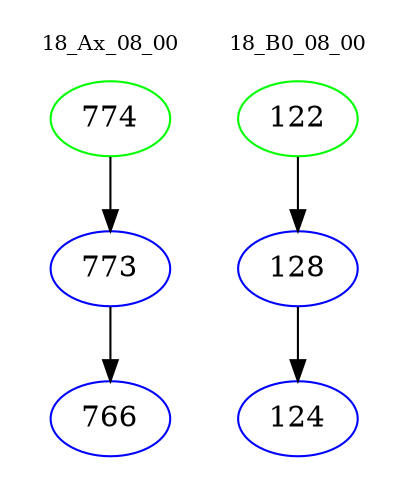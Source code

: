 digraph{
subgraph cluster_0 {
color = white
label = "18_Ax_08_00";
fontsize=10;
T0_774 [label="774", color="green"]
T0_774 -> T0_773 [color="black"]
T0_773 [label="773", color="blue"]
T0_773 -> T0_766 [color="black"]
T0_766 [label="766", color="blue"]
}
subgraph cluster_1 {
color = white
label = "18_B0_08_00";
fontsize=10;
T1_122 [label="122", color="green"]
T1_122 -> T1_128 [color="black"]
T1_128 [label="128", color="blue"]
T1_128 -> T1_124 [color="black"]
T1_124 [label="124", color="blue"]
}
}
